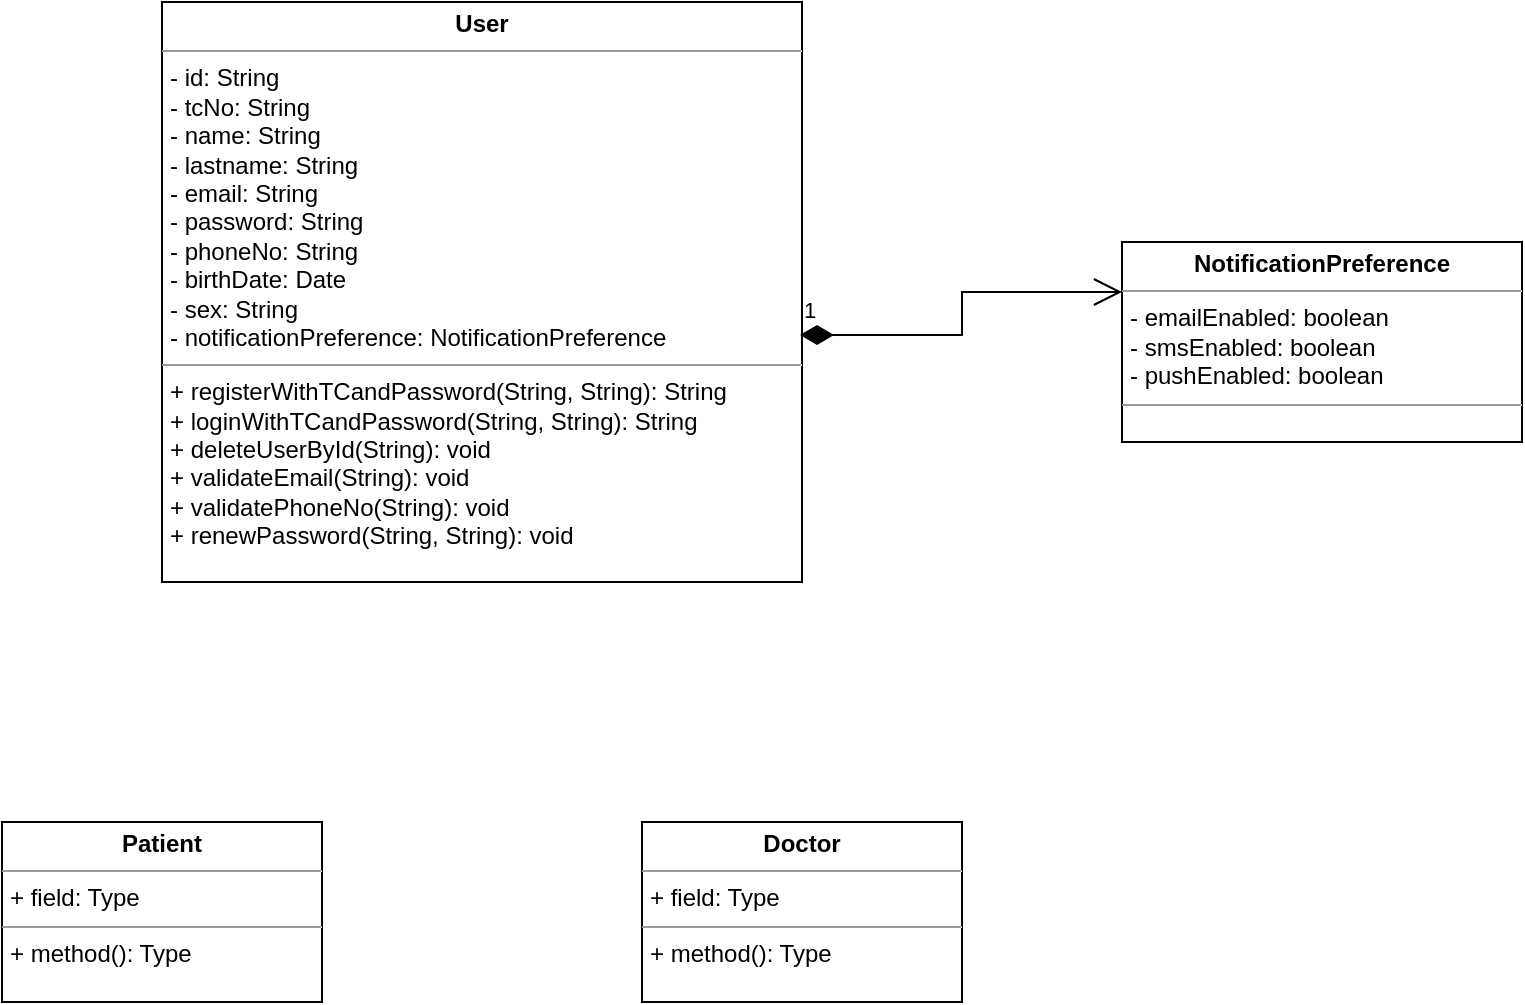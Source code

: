 <mxfile version="22.1.5" type="github">
  <diagram name="Page-1" id="C0edTxQISSR7YkT9q-Mf">
    <mxGraphModel dx="500" dy="254" grid="1" gridSize="10" guides="1" tooltips="1" connect="1" arrows="1" fold="1" page="1" pageScale="1" pageWidth="827" pageHeight="1169" math="0" shadow="0">
      <root>
        <mxCell id="0" />
        <mxCell id="1" parent="0" />
        <mxCell id="ESNyg1Bcx6jrkvFsVH8l-1" value="&lt;p style=&quot;margin:0px;margin-top:4px;text-align:center;&quot;&gt;&lt;b&gt;User&lt;/b&gt;&lt;/p&gt;&lt;hr size=&quot;1&quot;&gt;&lt;p style=&quot;margin:0px;margin-left:4px;&quot;&gt;- id: String&lt;/p&gt;&lt;p style=&quot;margin:0px;margin-left:4px;&quot;&gt;- tcNo: String&lt;/p&gt;&lt;p style=&quot;margin:0px;margin-left:4px;&quot;&gt;- name: String&lt;/p&gt;&lt;p style=&quot;margin:0px;margin-left:4px;&quot;&gt;- lastname: String&lt;/p&gt;&lt;p style=&quot;margin:0px;margin-left:4px;&quot;&gt;- email: String&lt;/p&gt;&lt;p style=&quot;margin:0px;margin-left:4px;&quot;&gt;- password: String&lt;/p&gt;&lt;p style=&quot;margin:0px;margin-left:4px;&quot;&gt;- phoneNo: String&lt;/p&gt;&lt;p style=&quot;margin:0px;margin-left:4px;&quot;&gt;- birthDate: Date&lt;/p&gt;&lt;p style=&quot;margin:0px;margin-left:4px;&quot;&gt;- sex: String&lt;/p&gt;&lt;p style=&quot;margin:0px;margin-left:4px;&quot;&gt;- notificationPreference: NotificationPreference&lt;/p&gt;&lt;hr size=&quot;1&quot;&gt;&lt;p style=&quot;margin:0px;margin-left:4px;&quot;&gt;+ registerWithTCandPassword(String, String): String&lt;/p&gt;&lt;p style=&quot;margin:0px;margin-left:4px;&quot;&gt;+ loginWithTCandPassword(String, String): String&lt;/p&gt;&lt;p style=&quot;margin:0px;margin-left:4px;&quot;&gt;+ deleteUserById(String): void&lt;/p&gt;&lt;p style=&quot;margin:0px;margin-left:4px;&quot;&gt;+ validateEmail(String): void&lt;/p&gt;&lt;p style=&quot;margin:0px;margin-left:4px;&quot;&gt;+ validatePhoneNo(String): void&lt;/p&gt;&lt;p style=&quot;margin:0px;margin-left:4px;&quot;&gt;+ renewPassword(String, String): void&lt;/p&gt;" style="verticalAlign=top;align=left;overflow=fill;fontSize=12;fontFamily=Helvetica;html=1;whiteSpace=wrap;" parent="1" vertex="1">
          <mxGeometry x="80" y="70" width="320" height="290" as="geometry" />
        </mxCell>
        <mxCell id="Ly5rTBsL9am8pRCTYatH-5" value="&lt;p style=&quot;margin:0px;margin-top:4px;text-align:center;&quot;&gt;&lt;b&gt;Doctor&lt;/b&gt;&lt;/p&gt;&lt;hr size=&quot;1&quot;&gt;&lt;p style=&quot;margin:0px;margin-left:4px;&quot;&gt;+ field: Type&lt;/p&gt;&lt;hr size=&quot;1&quot;&gt;&lt;p style=&quot;margin:0px;margin-left:4px;&quot;&gt;+ method(): Type&lt;/p&gt;" style="verticalAlign=top;align=left;overflow=fill;fontSize=12;fontFamily=Helvetica;html=1;whiteSpace=wrap;" vertex="1" parent="1">
          <mxGeometry x="320" y="480" width="160" height="90" as="geometry" />
        </mxCell>
        <mxCell id="Ly5rTBsL9am8pRCTYatH-6" value="&lt;p style=&quot;margin:0px;margin-top:4px;text-align:center;&quot;&gt;&lt;b&gt;Patient&lt;/b&gt;&lt;/p&gt;&lt;hr size=&quot;1&quot;&gt;&lt;p style=&quot;margin:0px;margin-left:4px;&quot;&gt;+ field: Type&lt;/p&gt;&lt;hr size=&quot;1&quot;&gt;&lt;p style=&quot;margin:0px;margin-left:4px;&quot;&gt;+ method(): Type&lt;/p&gt;" style="verticalAlign=top;align=left;overflow=fill;fontSize=12;fontFamily=Helvetica;html=1;whiteSpace=wrap;" vertex="1" parent="1">
          <mxGeometry y="480" width="160" height="90" as="geometry" />
        </mxCell>
        <mxCell id="Ly5rTBsL9am8pRCTYatH-11" value="&lt;p style=&quot;margin:0px;margin-top:4px;text-align:center;&quot;&gt;&lt;b&gt;NotificationPreference&lt;/b&gt;&lt;/p&gt;&lt;hr size=&quot;1&quot;&gt;&lt;p style=&quot;margin:0px;margin-left:4px;&quot;&gt;- emailEnabled: boolean&lt;/p&gt;&lt;p style=&quot;margin:0px;margin-left:4px;&quot;&gt;- smsEnabled: boolean&lt;/p&gt;&lt;p style=&quot;margin:0px;margin-left:4px;&quot;&gt;&lt;span style=&quot;background-color: initial;&quot;&gt;- pushEnabled: boolean&lt;/span&gt;&lt;/p&gt;&lt;hr size=&quot;1&quot;&gt;&lt;p style=&quot;margin:0px;margin-left:4px;&quot;&gt;&lt;br&gt;&lt;/p&gt;" style="verticalAlign=top;align=left;overflow=fill;fontSize=12;fontFamily=Helvetica;html=1;whiteSpace=wrap;" vertex="1" parent="1">
          <mxGeometry x="560" y="190" width="200" height="100" as="geometry" />
        </mxCell>
        <mxCell id="Ly5rTBsL9am8pRCTYatH-15" value="1" style="endArrow=open;html=1;endSize=12;startArrow=diamondThin;startSize=14;startFill=1;edgeStyle=orthogonalEdgeStyle;align=left;verticalAlign=bottom;rounded=0;entryX=0;entryY=0.25;entryDx=0;entryDy=0;exitX=0.997;exitY=0.574;exitDx=0;exitDy=0;exitPerimeter=0;" edge="1" parent="1" source="ESNyg1Bcx6jrkvFsVH8l-1" target="Ly5rTBsL9am8pRCTYatH-11">
          <mxGeometry x="-1" y="3" relative="1" as="geometry">
            <mxPoint x="330" y="350" as="sourcePoint" />
            <mxPoint x="490" y="350" as="targetPoint" />
          </mxGeometry>
        </mxCell>
      </root>
    </mxGraphModel>
  </diagram>
</mxfile>
